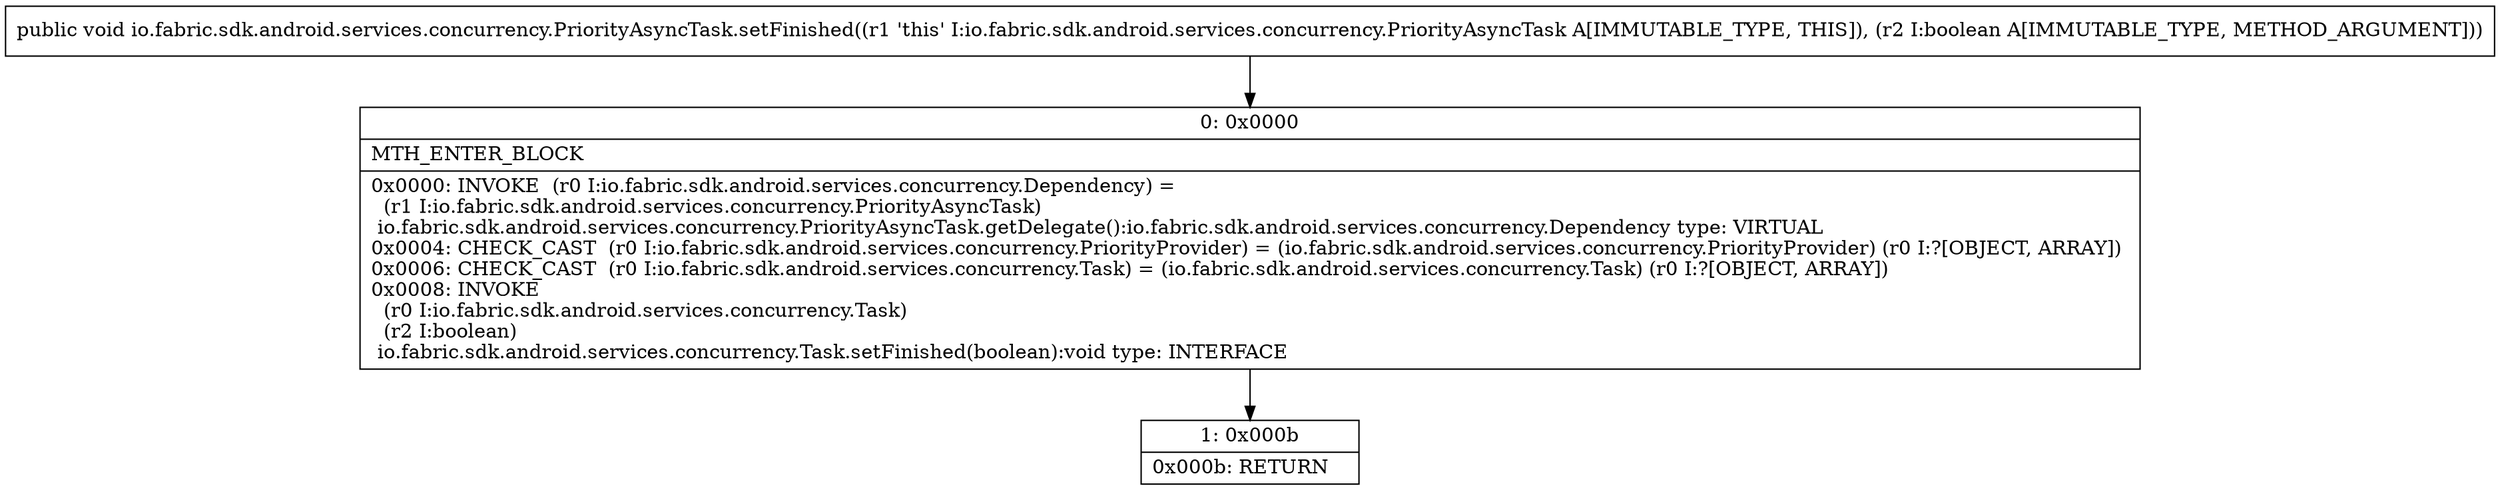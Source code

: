 digraph "CFG forio.fabric.sdk.android.services.concurrency.PriorityAsyncTask.setFinished(Z)V" {
Node_0 [shape=record,label="{0\:\ 0x0000|MTH_ENTER_BLOCK\l|0x0000: INVOKE  (r0 I:io.fabric.sdk.android.services.concurrency.Dependency) = \l  (r1 I:io.fabric.sdk.android.services.concurrency.PriorityAsyncTask)\l io.fabric.sdk.android.services.concurrency.PriorityAsyncTask.getDelegate():io.fabric.sdk.android.services.concurrency.Dependency type: VIRTUAL \l0x0004: CHECK_CAST  (r0 I:io.fabric.sdk.android.services.concurrency.PriorityProvider) = (io.fabric.sdk.android.services.concurrency.PriorityProvider) (r0 I:?[OBJECT, ARRAY]) \l0x0006: CHECK_CAST  (r0 I:io.fabric.sdk.android.services.concurrency.Task) = (io.fabric.sdk.android.services.concurrency.Task) (r0 I:?[OBJECT, ARRAY]) \l0x0008: INVOKE  \l  (r0 I:io.fabric.sdk.android.services.concurrency.Task)\l  (r2 I:boolean)\l io.fabric.sdk.android.services.concurrency.Task.setFinished(boolean):void type: INTERFACE \l}"];
Node_1 [shape=record,label="{1\:\ 0x000b|0x000b: RETURN   \l}"];
MethodNode[shape=record,label="{public void io.fabric.sdk.android.services.concurrency.PriorityAsyncTask.setFinished((r1 'this' I:io.fabric.sdk.android.services.concurrency.PriorityAsyncTask A[IMMUTABLE_TYPE, THIS]), (r2 I:boolean A[IMMUTABLE_TYPE, METHOD_ARGUMENT])) }"];
MethodNode -> Node_0;
Node_0 -> Node_1;
}

